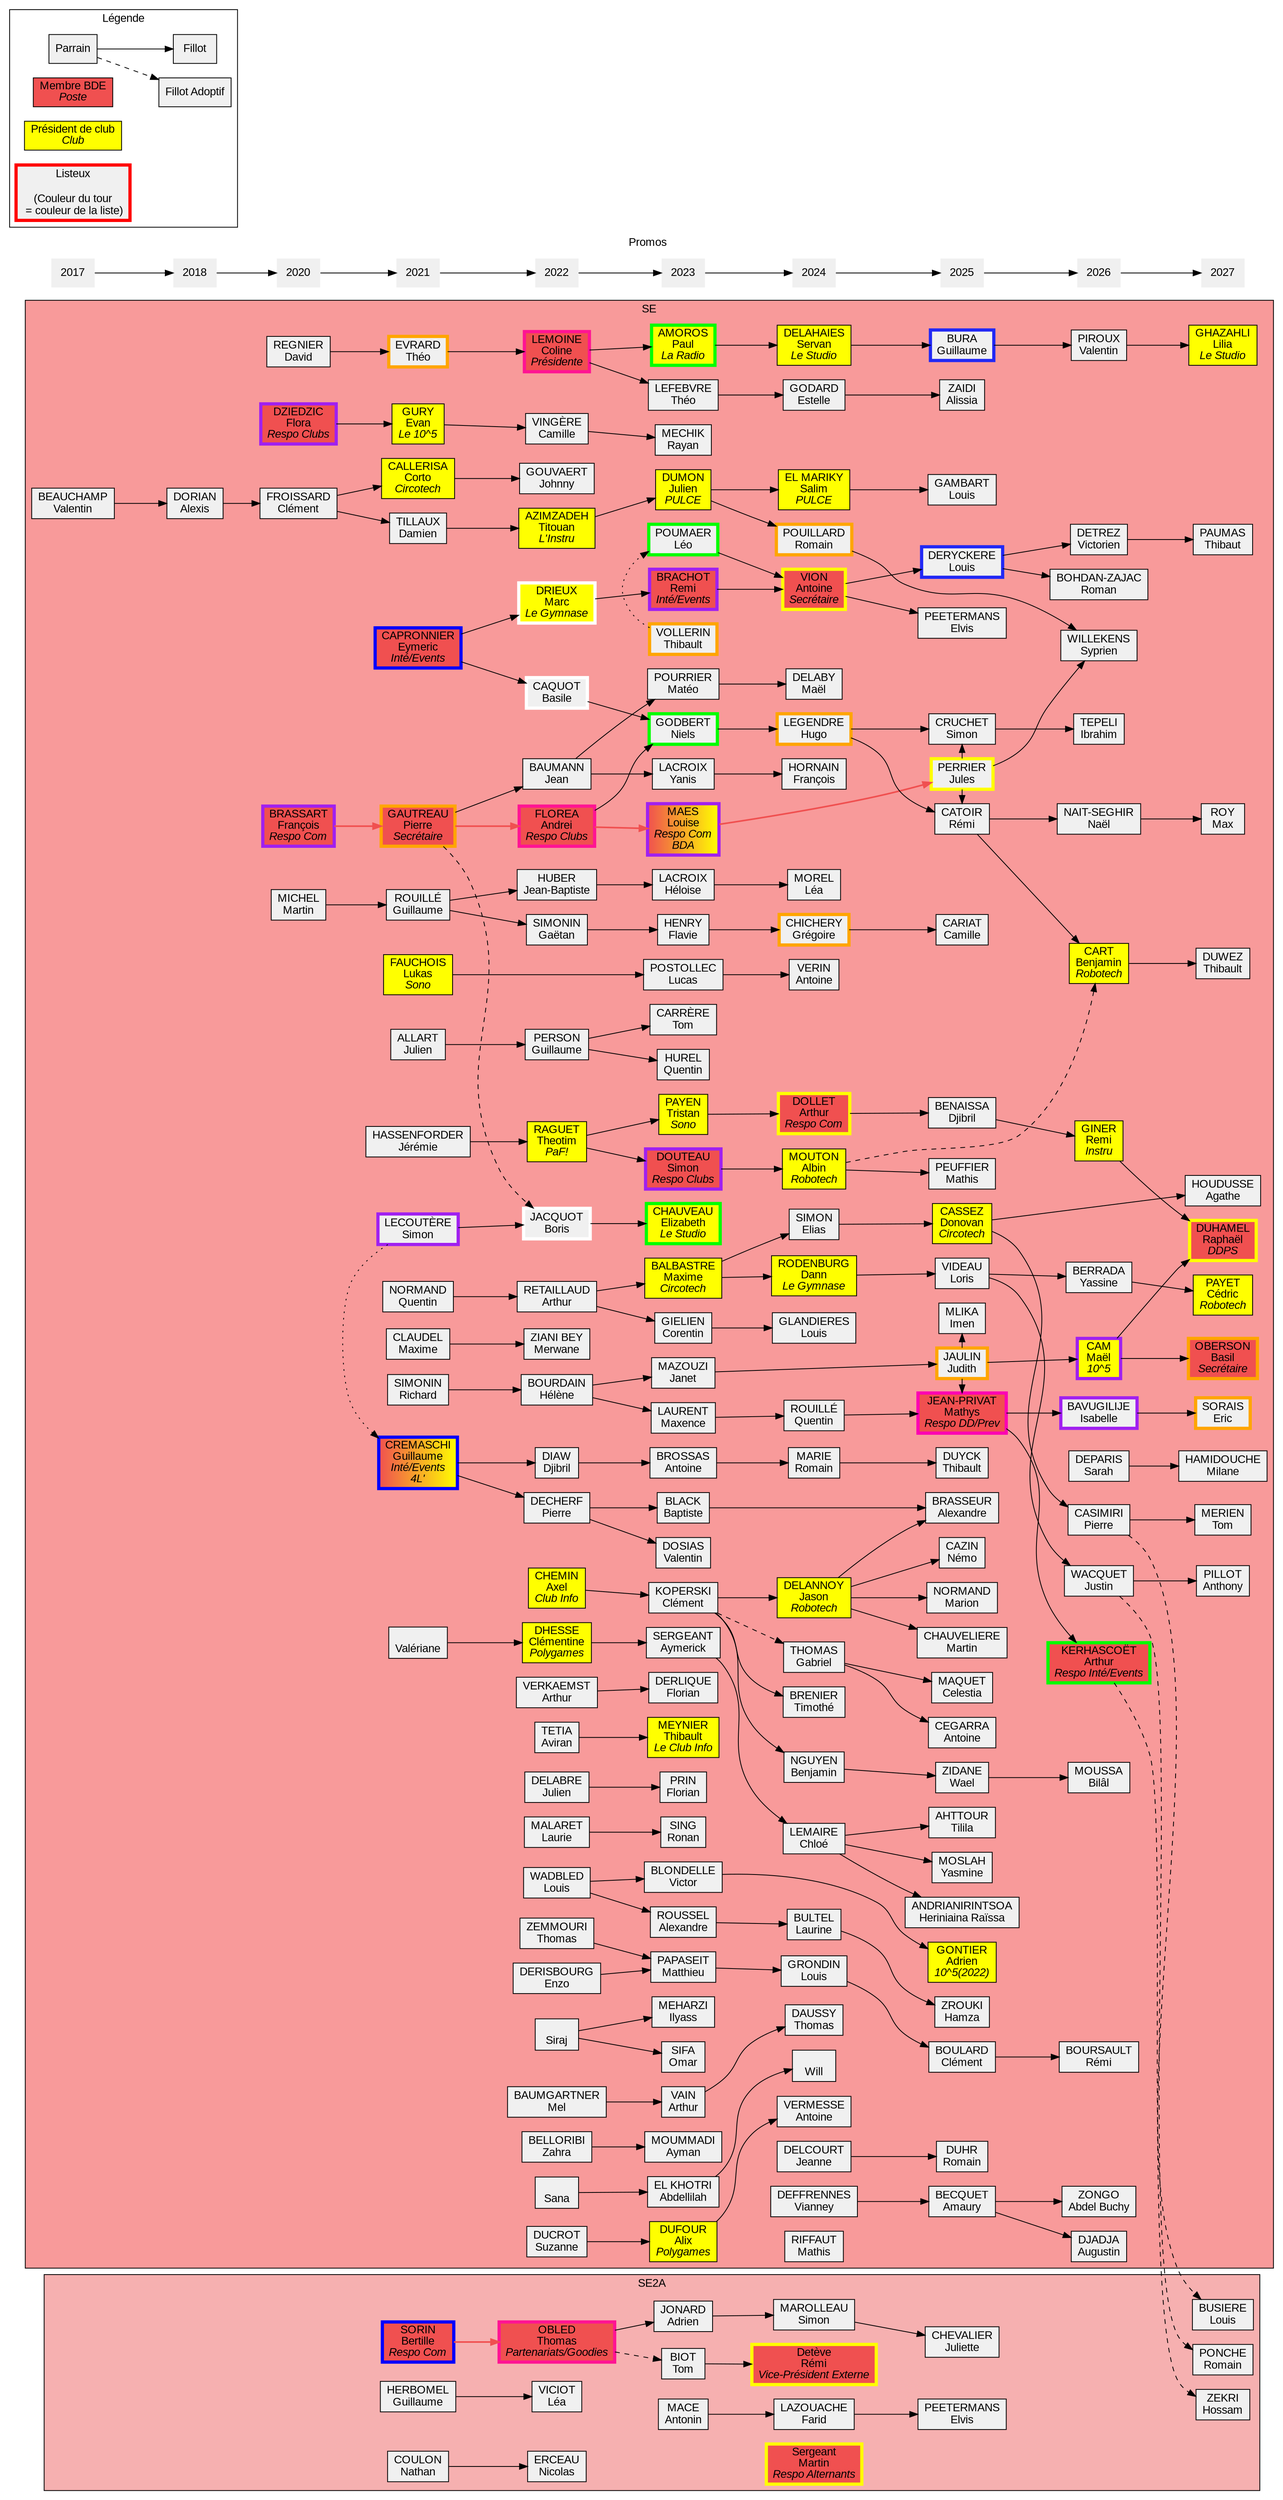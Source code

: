 digraph se {
	graph [
		charset = "UTF-8";
		style = filled;
		fontname = "Arial";
	];

	node [
		shape = box;
		style = filled;
		fillcolor = "#f0f0f0";
		fontname = "Arial";
	];

	rankdir = LR;




	subgraph cluster_SE {
		label = "SE";
		fillcolor = "#F89A9A";

		{ rank = "same";
			valentinbeau	[label = "BEAUCHAMP\nValentin"];
		}

		{ rank = "same";
			dorian		[label = "DORIAN\nAlexis"];
		}
		valentinbeau -> dorian;

		{ rank = "same";
			clementfroi	[label = "FROISSARD\nClément"];
			davidreg	[label = "REGNIER\nDavid"];
			flora		[label = <DZIEDZIC<BR/>Flora<BR/><I>Respo Clubs</I>> fillcolor="#f05050" penwidth=4 color="purple"];
			francois	[label = <BRASSART<BR/>François<BR/><I>Respo Com</I>> fillcolor="#f05050" penwidth=4 color="purple"];
			martinmic	[label = "MICHEL\nMartin"];
		}
		dorian -> clementfroi;

		{ rank = "same";
			corto 		[label = <CALLERISA<BR/>Corto<BR/><I>Circotech</I>> fillcolor="yellow"];
			cremaschi	[label = <CREMASCHI<BR/>Guillaume<BR/><I>Inté/Events<BR/>4L'</I>> fillcolor="#f05050:yellow" penwidth=4 color="blue"];
			dam		[label = "TILLAUX\nDamien"];
			evan		[label = <GURY<BR/>Evan<BR/><I>Le 10^5</I>> fillcolor="yellow"];
			eymeric		[label = <CAPRONNIER<BR/>Eymeric<BR/><I>Inté/Events</I>> fillcolor="#f05050" penwidth=4 color="blue"];
			jeremyhass	[label = "HASSENFORDER\nJérémie"];
			julienall	[label = "ALLART\nJulien"];
			lukasfauc	[label = <FAUCHOIS<BR/>Lukas<BR/><I>Sono</I>> fillcolor="yellow"];
			maximeclau	[label = "CLAUDEL\nMaxime"];
			pierregau	[label = <GAUTREAU<BR/>Pierre<BR/><I>Secrétaire</I>> fillcolor="#f05050" penwidth=4 color="orange"];
			quentinnor	[label = "NORMAND\nQuentin"];
			richard		[label = "SIMONIN\nRichard"];
			rouille		[label = "ROUILLÉ\nGuillaume"];
			simonl		[label = "LECOUTÈRE\nSimon" penwidth=4 color="purple"];
			theoevrard	[label = "EVRARD\nThéo" penwidth=4 color="orange"];
			valeriane	[label = "\nValériane"];
		}
		clementfroi -> corto;
		clementfroi -> dam;
		davidreg -> theoevrard;
		francois -> pierregau [penwidth=2 color = "#f05050"];
		flora -> evan;
		martinmic -> rouille;

		{ rank = "same";
			andrei		[label = <FLOREA<BR/>Andrei<BR/><I>Respo Clubs</I>> fillcolor="#f05050" penwidth=4 color="deeppink"];
			arthurret	[label = "RETAILLAUD\nArthur"];
			arthurverk	[label = "VERKAEMST\nArthur"];
			clementine	[label = <DHESSE<BR/>Clémentine<BR/><I>Polygames</I>> fillcolor="yellow"];
			
			aviran		[label = "TETIA\nAviran"];
			basile		[label = "CAQUOT\nBasile" penwidth=4 color="white"];
			boris		[label = "JACQUOT\nBoris" penwidth=4 color="white"];
			camillevin 	[label = "VINGÈRE\nCamille"];
			axelchem	[label = <CHEMIN<BR/>Axel<BR/><I>Club Info</I>> fillcolor="yellow"];
			coline		[label = <LEMOINE<BR/>Coline<BR/><I>Présidente</I>> fillcolor="#f05050" penwidth=4 color="deeppink"];
			deudeuch	[label = "DECHERF\nPierre"];
			djibril 	[label = "DIAW\nDjibril"];
			enzoder		[label = "DERISBOURG\nEnzo"];
			gaetan 		[label = "SIMONIN\nGaëtan"];
			guillaumepers	[label = "PERSON\nGuillaume"];
			helene		[label = "BOURDAIN\nHélène"];
			jean 		[label = "BAUMANN\nJean"];
			jb		[label = "HUBER\nJean-Baptiste"];
			johnny		[label = "GOUVAERT\nJohnny"];
			juliendel	[label = "DELABRE\nJulien"];
			laurie		[label = "MALARET\nLaurie"];
			louiswad	[label = "WADBLED\nLouis"];
			marc		[label = <DRIEUX<BR/>Marc<BR/><I>Le Gymnase</I>> fillcolor="yellow" penwidth=4 color="white"];
			mel 		[label = "BAUMGARTNER\nMel"];
			merwane		[label = "ZIANI BEY\nMerwane"];
			sana		[label = "\nSana"];
			siraj		[label = "\nSiraj"];
			suzanne		[label = "DUCROT\nSuzanne"];
			theotim		[label = <RAGUET<BR/>Theotim<BR/><I>PaF!</I>> fillcolor="yellow"];
			thomaszem	[label = "ZEMMOURI\nThomas"];
			titouan		[label = <AZIMZADEH<BR/>Titouan<BR/><I>L'Instru</I>> fillcolor="yellow"];
			zahra		[label = "BELLORIBI\nZahra"];
		}
		valeriane -> clementine;
		corto -> johnny;
		cremaschi -> deudeuch;
		cremaschi -> djibril;
		dam -> titouan;
		evan -> camillevin;
		eymeric -> basile;
		eymeric -> marc;
		jeremyhass -> theotim;
		maximeclau -> merwane;
		pierregau -> andrei [penwidth=2 color = "#f05050"];
		pierregau -> jean;
		pierregau -> boris [style=dashed];
		quentinnor -> arthurret;
		julienall -> guillaumepers;
		richard -> helene;
		rouille -> jb;
		rouille -> gaetan;
		simonl -> boris;
		simonl -> cremaschi [style = "dotted"];
		theoevrard -> coline;
		

		{ rank = "same";
			abdelillah	[label = "EL KHOTRI\nAbdellilah"];
			alexandrerou	[label = "ROUSSEL\nAlexandre"];
			alixduf		[label = <DUFOUR<BR/>Alix<BR/><I>Polygames</I>> fillcolor="yellow"];
			antoinebross	[label = "BROSSAS\nAntoine"];
			arthurvain	[label = "VAIN\nArthur"];
			aymanmoumm	[label = "MOUMMADI\nAyman"];
			aymerick	[label = "SERGEANT\nAymerick"];
			baptisteblack	[label = "BLACK\nBaptiste"];
			clementk	[label = "KOPERSKI\nClément"];
			corentingie	[label = "GIELIEN\nCorentin"];
			elizabeth	[label = <CHAUVEAU<BR/>Elizabeth<BR/><I>Le Studio</I>> fillcolor="yellow" penwidth=4 color="green"];
			flaviehen	[label = "HENRY\nFlavie"];
			florianderl	[label = "DERLIQUE\nFlorian"];
			florianprin	[label = "PRIN\nFlorian"];
			heloise		[label = "LACROIX\nHéloise"];
			ilyass		[label = "MEHARZI\nIlyass"];
			janet		[label = "MAZOUZI\nJanet"];
			juliendum	[label = <DUMON<BR/>Julien<BR/><I>PULCE</I>> fillcolor="yellow"];
			leopoum		[label = "POUMAER\nLéo" penwidth=4 color="green"];
			louise		[label = <MAES<BR/>Louise<BR/><I>Respo Com<BR/>BDA</I>> fillcolor="#f05050:yellow" penwidth=4 color="purple"];
			lucasposto	[label = "POSTOLLEC\nLucas"];
			mateopourr	[label = "POURRIER\nMatéo"];
			maxencelaur	[label = "LAURENT\nMaxence"];
			maximebal	[label = <BALBASTRE<BR/>Maxime<BR/><I>Circotech</I>> fillcolor="yellow"];
			matthieupap	[label = "PAPASEIT\nMatthieu"];
			niels		[label = "GODBERT\nNiels" penwidth=4 color="green"];
			omarsif		[label = "SIFA\nOmar"];
			paulamor	[label = <AMOROS<BR/>Paul<BR/><I>La Radio</I>> fillcolor="yellow" penwidth=4 color="green"];
			quentinhur	[label = "HUREL\nQuentin"];
			rayan		[label = "MECHIK\nRayan"];
			remi 		[label = <BRACHOT<BR/>Remi<BR/><I>Inté/Events</I>> fillcolor="#f05050" penwidth=4 color="purple"];
			ronan		[label = "SING\nRonan"];
			simontuto	[label = <DOUTEAU<BR/>Simon<BR/><I>Respo Clubs</I>> fillcolor="#f05050" penwidth=4 color="purple"];
			theo		[label = "LEFEBVRE\nThéo"];
			thibaultmey	[label = <MEYNIER<BR/>Thibault<BR/><I>Le Club Info</I>> fillcolor="yellow"];
			thibaultvol	[label = "VOLLERIN\nThibault" penwidth=4 color="orange"];
			tomcarr		[label = "CARRÈRE\nTom"];
			tristanpay	[label = <PAYEN<BR/>Tristan<BR/><I>Sono</I>> fillcolor="yellow"];
			valentindos	[label = "DOSIAS\nValentin"];
			victor		[label = "BLONDELLE\nVictor"];
			yanislacr	[label = "LACROIX\nYanis"];
		}
		andrei -> niels;
		andrei -> louise [penwidth=2 color = "#f05050"];
		arthurret -> corentingie;
		arthurret -> maximebal;
		arthurverk -> florianderl;
		clementine -> aymerick;
		axelchem -> clementk;
		aviran -> thibaultmey;
		basile -> niels;
		boris -> elizabeth;
		camillevin -> rayan;
		
		coline -> paulamor;
		coline -> theo;
		deudeuch -> baptisteblack;
		deudeuch -> valentindos;
		djibril -> antoinebross;
		enzoder -> matthieupap;
		gaetan -> flaviehen;
		guillaumepers -> quentinhur;
		guillaumepers -> tomcarr;
		helene -> janet;
		helene -> maxencelaur;
		jb -> heloise;
		jean -> mateopourr;
		jean -> yanislacr;
		juliendel -> florianprin;
		laurie -> ronan;
		louiswad -> alexandrerou;
		louiswad -> victor;
		marc -> remi;
		mel -> arthurvain;
		sana -> abdelillah;
		siraj -> ilyass;
		siraj -> omarsif;
		suzanne -> alixduf;
		titouan -> juliendum;
		theotim -> simontuto;
		theotim -> tristanpay;
		thibaultvol -> leopoum [style = dotted];
		thomaszem -> matthieupap;
		zahra -> aymanmoumm;
		lukasfauc -> lucasposto;

		{ rank = "same";
			
			albinmout	[label = <MOUTON<BR/>Albin<BR/><I>Robotech</I>> fillcolor="yellow"];
			
			antoineverm	[label = "VERMESSE\nAntoine"];
			antoineverr	[label = "VERIN\nAntoine"];
			antoinevion	[label = <VION<BR/>Antoine<BR/><I>Secrétaire</I>> fillcolor="#f05050" penwidth=4 color="yellow"];
			arthurdoll	[label = <DOLLET<BR/>Arthur<BR/><I>Respo Com</I>> fillcolor="#f05050" penwidth=4 color="yellow"];
			benjaminnguy	[label = "NGUYEN\nBenjamin"];
			chloelem	[label = "LEMAIRE\nChloé"];
			dannroden	[label = <RODENBURG<BR/>Dann<BR/><I>Le Gymnase</I>> fillcolor="yellow"];
			eliassim	[label = "SIMON\nElias"];
			estelle		[label = "GODARD\nEstelle"];
			jeanne		[label = "DELCOURT\nJeanne"];
			francoishor	[label = "HORNAIN\nFrançois"];
			gabrieltho	[label = "THOMAS\nGabriel"];
			gregoirechi	[label = "CHICHERY\nGrégoire" penwidth=4 color="orange"];
			hugoleg		[label = "LEGENDRE\nHugo" penwidth=4 color="orange"];
			jason 		[label = <DELANNOY<BR/>Jason<BR/><I>Robotech</I>> fillcolor="yellow"];
            vdeffrennes		[label = "DEFFRENNES\nVianney"];
			leamor		[label = "MOREL\nLéa"];
			louisgla	[label = "GLANDIERES\nLouis"];
			louisgrond	[label = "GRONDIN\nLouis"];
			maeldel		[label = "DELABY\nMaël"];
			lbultel		[label = "BULTEL\nLaurine"];
			mathisriff	[label = "RIFFAUT\nMathis"];
			quentin 	[label = "ROUILLÉ\nQuentin"];
			romamainmar	[label = "MARIE\nRomain"];
			romainpou	[label = "POUILLARD\nRomain" penwidth=4 color="orange"];
			salim		[label = <EL MARIKY<BR/>Salim<BR/><I>PULCE</I>> fillcolor="yellow"];
			servan		[label = <DELAHAIES<BR/>Servan<BR/><I>Le Studio</I>> fillcolor="yellow"];
			thomasdhau	[label = "DAUSSY\nThomas"];
			timotebre	[label = "BRENIER\nTimothé"];
			will		[label = "\nWill"];

			//portal2IA	[label = " \n2IA\n " shape="ellipse" penwidth=6 color="cyan3" fillcolor="#FCE0FF"];
		}
		abdelillah -> will;
		alixduf -> antoineverm;
		antoinebross -> romamainmar;
		arthurvain -> thomasdhau;
		aymerick -> chloelem;
		clementk -> benjaminnguy;
		clementk -> gabrieltho [style=dashed];
		clementk -> jason;
		clementk -> timotebre;
		corentingie -> louisgla;
		flaviehen -> gregoirechi;
		heloise -> leamor;
		juliendum -> romainpou;
		juliendum -> salim;
		leopoum -> antoinevion;
		lucasposto -> antoineverr;
		mateopourr -> maeldel;
		matthieupap -> louisgrond;
		maxencelaur -> quentin;
		maximebal -> dannroden;
		maximebal -> eliassim;
		niels -> hugoleg;
		paulamor -> servan;
		remi -> antoinevion;
		simontuto -> albinmout;
		theo -> estelle;
		tristanpay -> arthurdoll;
		yanislacr -> francoishor;
		alexandrerou -> lbultel;

		//remi -> portal2IA [style="dashed" penwidth=2 color="#f05050"];
	
    { rank = "same";
                adriencont	[label = <GONTIER<BR/>Adrien<BR/><I>10^5(2022)</I>> fillcolor="yellow"];
                julesperr	[label = "PERRIER\nJules" penwidth=4 color="yellow"];
                judith		[label = "JAULIN\nJudith" penwidth=4 color="orange"];
                raissandri	[label = "ANDRIANIRINTSOA\nHeriniaina Raïssa";]
                alexandre 	[label = "BRASSEUR\nAlexandre"];
                abecquet	[label = "BECQUET\nAmaury"];
                dbenaissa	[label = "BENAISSA\nDjibril"];
                cboulard	[label = "BOULARD\nClément"];
                gbura	[label = "BURA\nGuillaume" penwidth=4 color="#2128f5"];
                ccariat	[label = "CARIAT\nCamille"];
                dcassez	[label =<CASSEZ<BR/>Donovan<BR/><I>Circotech</I>> fillcolor="yellow"];
                rcatoir		[label = "CATOIR\nRémi"];
                ncazin	[label = "CAZIN\nNémo"];
                acegarra	[label = "CEGARRA\nAntoine"];
                mchauveliere		[label = "CHAUVELIERE\nMartin"];
                scruchet	[label = "CRUCHET\nSimon"];
                lderyckere	[label = "DERYCKERE\nLouis" penwidth=4 color="#2128f5"];
                rduhr		[label = "DUHR\nRomain"];
                tduyck		[label = "DUYCK\nThibault"];
                lgambart	[label = "GAMBART\nLouis"];
                imlika 	[label = "MLIKA\nImen"];adriencont	[label = <GONTIER<BR/>Adrien<BR/><I>10^5(2022)</I>> fillcolor="yellow"];
                julesperr	[label = "PERRIER\nJules" penwidth=4 color="yellow"];
                judith		[label = "JAULIN\nJudith" penwidth=4 color="orange"];
                raissandri	[label = "ANDRIANIRINTSOA\nHeriniaina Raïssa";]
                alexandre 	[label = "BRASSEUR\nAlexandre"];
                abecquet	[label = "BECQUET\nAmaury"];
                dbenaissa	[label = "BENAISSA\nDjibril"];
                cboulard	[label = "BOULARD\nClément"];
                gbura	[label = "BURA\nGuillaume" penwidth=4 color="#2128f5"];
                ccariat	[label = "CARIAT\nCamille"];
                dcassez	[label =<CASSEZ<BR/>Donovan<BR/><I>Circotech</I>> fillcolor="yellow"];
                rcatoir		[label = "CATOIR\nRémi"];
                ncazin	[label = "CAZIN\nNémo"];
                acegarra	[label = "CEGARRA\nAntoine"];
                mchauveliere		[label = "CHAUVELIERE\nMartin"];
                scruchet	[label = "CRUCHET\nSimon"];
                lderyckere	[label = "DERYCKERE\nLouis" penwidth=4 color="#2128f5"];
                rduhr		[label = "DUHR\nRomain"];
                tduyck		[label = "DUYCK\nThibault"];
                lgambart	[label = "GAMBART\nLouis"];
                imlika 	[label = "MLIKA\nImen"];
                mjeanprivat	[label = <JEAN-PRIVAT<BR/>Mathys<BR/><I>Respo DD/Prev</I>> fillcolor="#f05050" penwidth=4 color="#FC00B2"];
                cmaquet	[label = "MAQUET\nCelestia"];
                ymoslah	[label = "MOSLAH\nYasmine"];
                mnormand	[label = "NORMAND\nMarion"];
                epeetermans	[label = "PEETERMANS\nElvis"];
                mpeuffier	[label = "PEUFFIER\nMathis"];
                lvideau	[label = "VIDEAU\nLoris"];
                tilila  [label="AHTTOUR\nTilila"];
                azaidi	[label = "ZAIDI\nAlissia"];
                wzidane	[label = "ZIDANE\nWael"];
                ymoslah	[label = "MOSLAH\nYasmine"];
                hzrouki	[label = "ZROUKI\nHamza"];
            }
                louise -> julesperr [penwidth=2 color = "#f05050"];
                janet -> judith;
                victor -> adriencont;
                baptisteblack -> alexandre;
                chloelem -> tilila;
                chloelem->raissandri;
                jason->alexandre;
                vdeffrennes->abecquet;
                arthurdoll->dbenaissa;
                louisgrond->cboulard;
                servan->gbura;
                gregoirechi->ccariat;
                eliassim->dcassez;
                hugoleg->rcatoir;
                julesperr->rcatoir;
                jason->ncazin;
                gabrieltho->acegarra;
                jason->mchauveliere;
                hugoleg->scruchet;
                julesperr->scruchet;
                antoinevion->lderyckere;
                jeanne->rduhr;
                romamainmar->tduyck;
                salim->lgambart;
                judith->imlika;
                judith->mjeanprivat;
                quentin->mjeanprivat;
                gabrieltho->cmaquet;
                chloelem->ymoslah;
                jason->mnormand;
                antoinevion->epeetermans;
                albinmout->mpeuffier;
                dannroden->lvideau;
                estelle->azaidi;
                benjaminnguy->wzidane;
                lbultel->hzrouki;
                
    {rank = "same";
				pcasimiri  [label = "CASIMIRI\nPierre"];
				vpiroux	   [label = "PIROUX\nValentin"];
				nnait	   [label = "NAIT-SEGHIR\nNaël"];
				rginer	   [label = <GINER<BR/>Remi<BR/><I>Instru</I>> fillcolor="yellow"];
				bmoussa	   [label = "MOUSSA\nBilâl"];
				rboursault [label = "BOURSAULT\nRémi"];
				sdeparis   [label = "DEPARIS\nSarah"];
				mcam       [label =<CAM<BR/>Maël<BR/><I>10^5</I>> penwidth=4 color="purple" fillcolor="yellow"];
				jwacquet   [label = "WACQUET\nJustin"];
				yberrada   [label = "BERRADA\nYassine"];
				vdetrez    [label = "DETREZ\nVictorien"];
				rbohdan    [label = "BOHDAN-ZAJAC\nRoman"];
				bisabelle  [label = "BAVUGILIJE\nIsabelle" penwidth=4 color="purple"];
				akerhasco  [label = <KERHASCOËT<BR/>Arthur<BR/><I>Respo Inté/Events</I>> fillcolor="#f05050" penwidth=4 color="green"]; // il a redoublé mais ça fout la merde si je le mets sur la bonne année
				itepeli    [label = "TEPELI\nIbrahim"];
				adjadja    [label = "DJADJA\nAugustin"];
				swillekens [label = "WILLEKENS\nSyprien"];
				azongo	   [label = "ZONGO\nAbdel Buchy"];
				bcart	   [label = <CART<BR/>Benjamin<BR/><I>Robotech</I>> fillcolor="yellow"];	
				}
				rcatoir->bcart ;
				albinmout->bcart [style=dashed];
				dcassez->pcasimiri;
				gbura->vpiroux;
				rcatoir->nnait;
				dbenaissa->rginer;
				wzidane->bmoussa;
				cboulard->rboursault;
				judith->mcam;
				lvideau->jwacquet;
				lvideau->yberrada;
				lderyckere->vdetrez;
				lderyckere->rbohdan;
				mjeanprivat->bisabelle;
				mjeanprivat->akerhasco;
				scruchet->itepeli;
				abecquet->adjadja;
				abecquet->azongo;
				julesperr->swillekens;
				romainpou->swillekens;
				

	{rank = "same";
				apillot 	[label = "PILLOT\nAnthony"];
				ahoudusse  [label = "HOUDUSSE\nAgathe"];
				tduwez	   	[label = "DUWEZ\nThibault"];
				lghazali	[label = <GHAZAHLI<BR/>Lilia<BR/><I>Le Studio</I>> fillcolor="yellow"];
				tmerien	   	[label = "MERIEN\nTom"];
				rduhamel  	[label = <DUHAMEL<BR/>Raphaël<BR/><I>DDPS</I>> fillcolor="#f05050" penwidth=4 color="yellow"];
				tpaumas	   	[label = "PAUMAS\nThibaut"];
				mhamidouche	[label = "HAMIDOUCHE\nMilane"];
				boberson  	[label = <OBERSON<BR/>Basil<BR/><I>Secrétaire</I>> fillcolor="#f05050" penwidth=4 color="Orange"];
				mroy	   	[label = "ROY\nMax"];
				esorais		[label = "SORAIS\nEric" penwidth=4 color="orange"];
				cpayet	   [label = <PAYET<BR/>Cédric<BR/><I>Robotech</I>> fillcolor="yellow"];
				}
				bcart->tduwez;
				jwacquet->apillot;
				dcassez->ahoudusse;
				vpiroux->lghazali;
				pcasimiri->tmerien;
				rginer->rduhamel;
				mcam->rduhamel;
				vdetrez->tpaumas;
				sdeparis->mhamidouche;
				mcam->boberson;
				nnait->mroy;
				yberrada->cpayet;
				bisabelle->esorais;
				
							
    }
    subgraph cluster_SE2A {
		label = "SE2A";
		fillcolor = "#F6B0B0";
		{ rank = "same";//2017
			blank1 [color = "#F6B0B0" fillcolor = "#F6B0B0" fontcolor = "#F6B0B0"]; // les BLANK servent à mettre en forme le graphique sinon tout est décalé
		}
		{ rank = "same";//2018
			blank2 [color = "#F6B0B0" fillcolor = "#F6B0B0" fontcolor = "#F6B0B0"];
		}
		blank1->blank2[penwidth=2 color = "invis"];
		{ rank = "same";//2020
			blank3 [color = "#F6B0B0" fillcolor = "#F6B0B0" fontcolor = "#F6B0B0"];
		}
		blank2->blank3[penwidth=2 color = "invis"];
		{ rank = "same";//2021
			bertillesor	[label = <SORIN<BR/>Bertille<BR/><I>Respo Com</I>> fillcolor="#f05050" penwidth=4 color = "blue"];
			guillaumeherb	[label = "HERBOMEL\nGuillaume"];
			nathancoulon	[label = "COULON\nNathan"];
		}
		blank3 -> bertillesor[penwidth=2 color = "invis"];

		{ rank = "same";//2022
			leavicio	[label = "VICIOT\nLéa"];
			nicolaserc	[label = "ERCEAU\nNicolas"];
			thomasobl	[label = <OBLED<BR/>Thomas<BR/><I>Partenariats/Goodies</I>> fillcolor="#f05050" penwidth=4 color="deeppink"];
		}
		bertillesor -> thomasobl [penwidth=2 color = "#f05050"];
		guillaumeherb -> leavicio;
		nathancoulon -> nicolaserc;

		{ rank = "same";//2023
			tombiot		[label="BIOT\nTom"];
			adjonard		[label="JONARD\nAdrien"];
			antoninm     [label = "MACE\nAntonin"];
		}
		thomasobl -> tombiot [style=dashed];
		thomasobl -> adjonard;

		{ rank = "same";//2024
			remideteve	[label=<Detève<BR/>Rémi<BR/><I>Vice-Président Externe</I>> fillcolor="#f05050" penwidth=4 color="yellow"];
			martinserg	[label=<Sergeant<BR/>Martin<BR/><I>Respo Alternants</I>> fillcolor="#f05050" penwidth=4 color="yellow"];
			smarolleau	[label = "MAROLLEAU\nSimon"];
			faridlazou  [label ="LAZOUACHE\nFarid"];
		}
		tombiot -> remideteve;
		adjonard-> smarolleau;
		antoninm -> faridlazou;

		{ rank = "same";//2025
			elvispet [label = "PEETERMANS\nElvis"];
			juliettec [label ="CHEVALIER\nJuliette"];
		}
        faridlazou -> elvispet;
        smarolleau -> juliettec;

        { rank="same";//2026
			tess 			[color = "#F6B0B0" fillcolor = "#F6B0B0" fontcolor = "#F6B0B0"];
// 			akerhasco  [label = <KERHASCOËT<BR/>Arthur<BR/><I>Respo Inté/Events</I><BR/>SE> fillcolor="#f05050" penwidth=4 color="green"];
		}
		juliettec -> tess  [penwidth=2 color = "invis"];

 		{ rank="same";//2027
 			hzekri	[label ="ZEKRI\nHossam"];
 			rponche [label ="PONCHE\nRomain"];
 			lbusiere	[label ="BUSIERE\nLouis"];
 		}
 		akerhasco -> hzekri [style = "dashed"];
 		jwacquet ->  rponche [style = "dashed"];
 		pcasimiri -> lbusiere [style = "dashed"];
 		tess -> hzekri [penwidth=2 color = "invis"];
	}
	subgraph cluster_promos {
		label = "Promos";
		penwidth = 0;
		color = none;
		node [shape = none];

		"2017" -> "2018" -> "2020" -> "2021" -> "2022" -> "2023" -> "2024" -> "2025" -> "2026" -> "2027";
	}
	 subgraph cluster_legende {
		label = "Légende";
		fillcolor = none;

		leg_parrain	[label = "Parrain"];
		leg_fillot	[label = "Fillot"];
		leg_fillotadop	[label = "Fillot Adoptif"];
		leg_BDE		[label = <Membre BDE<BR/><I>Poste</I>> fillcolor="#f05050"];
		leg_prez	[label = <Président de club<BR/><I>Club</I>> fillcolor="yellow"];
		leg_listeux	[label = "Listeux\n\n(Couleur du tour\n = couleur de la liste)" penwidth=4 color="red"];

		leg_parrain -> leg_fillot;
		leg_parrain -> leg_fillotadop [style = "dashed"];
	}
}
